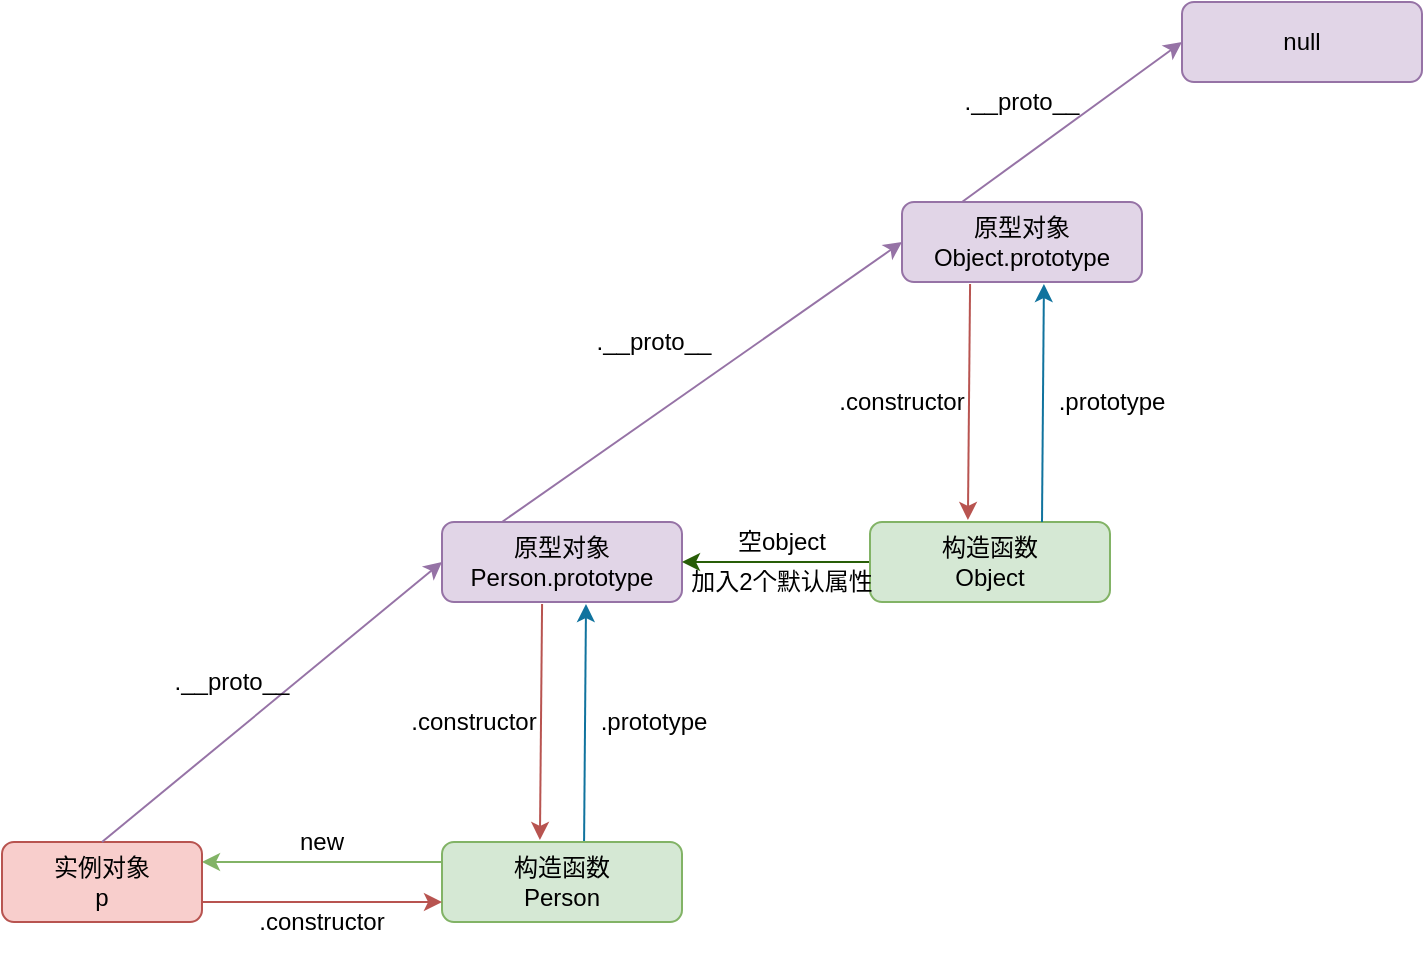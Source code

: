 <mxfile version="20.8.16" type="device"><diagram id="Ed7ZIexu5s1mp6d3kqyb" name="Page-1"><mxGraphModel dx="954" dy="1759" grid="1" gridSize="10" guides="1" tooltips="1" connect="1" arrows="1" fold="1" page="1" pageScale="1" pageWidth="827" pageHeight="1169" math="0" shadow="0"><root><mxCell id="0"/><mxCell id="1" parent="0"/><mxCell id="iTlgRpWv4HO870X7oeb4-7" value=".prototype" style="text;html=1;strokeColor=none;fillColor=none;align=center;verticalAlign=middle;whiteSpace=wrap;rounded=0;" parent="1" vertex="1"><mxGeometry x="456" y="320" width="60" height="20" as="geometry"/></mxCell><mxCell id="iTlgRpWv4HO870X7oeb4-8" value=".constructor" style="text;html=1;strokeColor=none;fillColor=none;align=center;verticalAlign=middle;whiteSpace=wrap;rounded=0;" parent="1" vertex="1"><mxGeometry x="366" y="320" width="60" height="20" as="geometry"/></mxCell><mxCell id="iTlgRpWv4HO870X7oeb4-23" value="原型对象&lt;br&gt;Person.prototype" style="rounded=1;whiteSpace=wrap;html=1;fillColor=#e1d5e7;strokeColor=#9673a6;" parent="1" vertex="1"><mxGeometry x="380" y="230" width="120" height="40" as="geometry"/></mxCell><mxCell id="iTlgRpWv4HO870X7oeb4-25" value="" style="endArrow=classic;html=1;exitX=0.592;exitY=0;exitDx=0;exitDy=0;fillColor=#b1ddf0;strokeColor=#10739e;exitPerimeter=0;entryX=0.6;entryY=1.025;entryDx=0;entryDy=0;entryPerimeter=0;" parent="1" target="iTlgRpWv4HO870X7oeb4-23" edge="1"><mxGeometry width="50" height="50" relative="1" as="geometry"><mxPoint x="451.04" y="390" as="sourcePoint"/><mxPoint x="470" y="230" as="targetPoint"/></mxGeometry></mxCell><mxCell id="cE04QJzlrV_8oIgy1_4r-4" value="" style="endArrow=classic;html=1;rounded=0;exitX=0.417;exitY=1.025;exitDx=0;exitDy=0;fillColor=#f8cecc;strokeColor=#b85450;entryX=0.408;entryY=-0.025;entryDx=0;entryDy=0;entryPerimeter=0;exitPerimeter=0;" parent="1" source="iTlgRpWv4HO870X7oeb4-23" edge="1"><mxGeometry width="50" height="50" relative="1" as="geometry"><mxPoint x="190" y="340" as="sourcePoint"/><mxPoint x="428.96" y="389" as="targetPoint"/></mxGeometry></mxCell><mxCell id="MS21WHIQ8eIV37LJQQ5N-22" value="构造函数&lt;br&gt;Person" style="rounded=1;whiteSpace=wrap;html=1;fillColor=#d5e8d4;strokeColor=#82b366;" parent="1" vertex="1"><mxGeometry x="380" y="390" width="120" height="40" as="geometry"/></mxCell><mxCell id="MS21WHIQ8eIV37LJQQ5N-23" value=".constructor" style="text;html=1;strokeColor=none;fillColor=none;align=center;verticalAlign=middle;whiteSpace=wrap;rounded=0;" parent="1" vertex="1"><mxGeometry x="285" y="420" width="70" height="20" as="geometry"/></mxCell><mxCell id="MS21WHIQ8eIV37LJQQ5N-24" value="" style="endArrow=classic;html=1;rounded=0;entryX=0;entryY=0.75;entryDx=0;entryDy=0;fillColor=#f8cecc;strokeColor=#b85450;exitX=1;exitY=0.75;exitDx=0;exitDy=0;" parent="1" source="MS21WHIQ8eIV37LJQQ5N-28" target="MS21WHIQ8eIV37LJQQ5N-22" edge="1"><mxGeometry width="50" height="50" relative="1" as="geometry"><mxPoint x="320" y="420" as="sourcePoint"/><mxPoint x="500" y="540" as="targetPoint"/></mxGeometry></mxCell><mxCell id="MS21WHIQ8eIV37LJQQ5N-25" value="" style="endArrow=classic;html=1;rounded=0;entryX=1;entryY=0.25;entryDx=0;entryDy=0;exitX=0;exitY=0.25;exitDx=0;exitDy=0;fillColor=#d5e8d4;strokeColor=#82b366;" parent="1" source="MS21WHIQ8eIV37LJQQ5N-22" target="MS21WHIQ8eIV37LJQQ5N-28" edge="1"><mxGeometry width="50" height="50" relative="1" as="geometry"><mxPoint x="160" y="560" as="sourcePoint"/><mxPoint x="160" y="400" as="targetPoint"/></mxGeometry></mxCell><mxCell id="MS21WHIQ8eIV37LJQQ5N-26" value="new" style="text;html=1;strokeColor=none;fillColor=none;align=center;verticalAlign=middle;whiteSpace=wrap;rounded=0;" parent="1" vertex="1"><mxGeometry x="290" y="380" width="60" height="20" as="geometry"/></mxCell><mxCell id="MS21WHIQ8eIV37LJQQ5N-28" value="实例对象&lt;br&gt;p" style="rounded=1;whiteSpace=wrap;html=1;fillColor=#f8cecc;strokeColor=#b85450;" parent="1" vertex="1"><mxGeometry x="160" y="390" width="100" height="40" as="geometry"/></mxCell><mxCell id="MS21WHIQ8eIV37LJQQ5N-30" value="" style="endArrow=classic;html=1;rounded=0;exitX=0.5;exitY=0;exitDx=0;exitDy=0;entryX=0;entryY=0.5;entryDx=0;entryDy=0;fillColor=#e1d5e7;strokeColor=#9673a6;" parent="1" source="MS21WHIQ8eIV37LJQQ5N-28" target="iTlgRpWv4HO870X7oeb4-23" edge="1"><mxGeometry width="50" height="50" relative="1" as="geometry"><mxPoint x="310" y="340" as="sourcePoint"/><mxPoint x="430" y="280" as="targetPoint"/></mxGeometry></mxCell><mxCell id="rp9Slu6BB1xbOUMG94XQ-2" value=".__proto__" style="text;html=1;strokeColor=none;fillColor=none;align=center;verticalAlign=middle;whiteSpace=wrap;rounded=0;" parent="1" vertex="1"><mxGeometry x="245" y="300" width="60" height="20" as="geometry"/></mxCell><mxCell id="q0lsTRHJAQ7qS2ysP0oC-1" style="edgeStyle=orthogonalEdgeStyle;rounded=0;orthogonalLoop=1;jettySize=auto;html=1;exitX=0.5;exitY=1;exitDx=0;exitDy=0;" parent="1" source="MS21WHIQ8eIV37LJQQ5N-23" target="MS21WHIQ8eIV37LJQQ5N-23" edge="1"><mxGeometry relative="1" as="geometry"/></mxCell><mxCell id="O_W1icvKeimt-EpPXJyI-1" value="原型对象&lt;br&gt;Object.prototype" style="rounded=1;whiteSpace=wrap;html=1;fillColor=#e1d5e7;strokeColor=#9673a6;" vertex="1" parent="1"><mxGeometry x="610" y="70" width="120" height="40" as="geometry"/></mxCell><mxCell id="O_W1icvKeimt-EpPXJyI-2" value="" style="endArrow=classic;html=1;rounded=0;exitX=0.25;exitY=0;exitDx=0;exitDy=0;entryX=0;entryY=0.5;entryDx=0;entryDy=0;fillColor=#e1d5e7;strokeColor=#9673a6;" edge="1" parent="1" source="iTlgRpWv4HO870X7oeb4-23" target="O_W1icvKeimt-EpPXJyI-1"><mxGeometry width="50" height="50" relative="1" as="geometry"><mxPoint x="470" y="180" as="sourcePoint"/><mxPoint x="520" y="130" as="targetPoint"/></mxGeometry></mxCell><mxCell id="O_W1icvKeimt-EpPXJyI-3" value=".__proto__" style="text;html=1;strokeColor=none;fillColor=none;align=center;verticalAlign=middle;whiteSpace=wrap;rounded=0;" vertex="1" parent="1"><mxGeometry x="456" y="130" width="60" height="20" as="geometry"/></mxCell><mxCell id="O_W1icvKeimt-EpPXJyI-4" value="null" style="rounded=1;whiteSpace=wrap;html=1;fillColor=#e1d5e7;strokeColor=#9673a6;" vertex="1" parent="1"><mxGeometry x="750" y="-30" width="120" height="40" as="geometry"/></mxCell><mxCell id="O_W1icvKeimt-EpPXJyI-5" value="" style="endArrow=classic;html=1;rounded=0;exitX=0.25;exitY=0;exitDx=0;exitDy=0;entryX=0;entryY=0.5;entryDx=0;entryDy=0;fillColor=#e1d5e7;strokeColor=#9673a6;" edge="1" parent="1" source="O_W1icvKeimt-EpPXJyI-1" target="O_W1icvKeimt-EpPXJyI-4"><mxGeometry width="50" height="50" relative="1" as="geometry"><mxPoint x="420" y="240" as="sourcePoint"/><mxPoint x="620" y="90" as="targetPoint"/></mxGeometry></mxCell><mxCell id="O_W1icvKeimt-EpPXJyI-6" value=".__proto__" style="text;html=1;strokeColor=none;fillColor=none;align=center;verticalAlign=middle;whiteSpace=wrap;rounded=0;" vertex="1" parent="1"><mxGeometry x="640" y="10" width="60" height="20" as="geometry"/></mxCell><mxCell id="O_W1icvKeimt-EpPXJyI-8" value=".constructor" style="text;html=1;strokeColor=none;fillColor=none;align=center;verticalAlign=middle;whiteSpace=wrap;rounded=0;" vertex="1" parent="1"><mxGeometry x="580" y="160" width="60" height="20" as="geometry"/></mxCell><mxCell id="O_W1icvKeimt-EpPXJyI-9" value="" style="endArrow=classic;html=1;rounded=0;exitX=0.417;exitY=1.025;exitDx=0;exitDy=0;fillColor=#f8cecc;strokeColor=#b85450;entryX=0.408;entryY=-0.025;entryDx=0;entryDy=0;entryPerimeter=0;exitPerimeter=0;" edge="1" parent="1"><mxGeometry width="50" height="50" relative="1" as="geometry"><mxPoint x="644.04" y="111" as="sourcePoint"/><mxPoint x="642.96" y="229" as="targetPoint"/></mxGeometry></mxCell><mxCell id="O_W1icvKeimt-EpPXJyI-13" style="edgeStyle=orthogonalEdgeStyle;rounded=0;orthogonalLoop=1;jettySize=auto;html=1;fillColor=#d5e8d4;strokeColor=#285e08;" edge="1" parent="1" source="O_W1icvKeimt-EpPXJyI-10"><mxGeometry relative="1" as="geometry"><mxPoint x="500" y="250" as="targetPoint"/></mxGeometry></mxCell><mxCell id="O_W1icvKeimt-EpPXJyI-10" value="构造函数&lt;br&gt;Object" style="rounded=1;whiteSpace=wrap;html=1;fillColor=#d5e8d4;strokeColor=#82b366;" vertex="1" parent="1"><mxGeometry x="594" y="230" width="120" height="40" as="geometry"/></mxCell><mxCell id="O_W1icvKeimt-EpPXJyI-11" value=".prototype" style="text;html=1;strokeColor=none;fillColor=none;align=center;verticalAlign=middle;whiteSpace=wrap;rounded=0;" vertex="1" parent="1"><mxGeometry x="684.96" y="160" width="60" height="20" as="geometry"/></mxCell><mxCell id="O_W1icvKeimt-EpPXJyI-12" value="" style="endArrow=classic;html=1;exitX=0.592;exitY=0;exitDx=0;exitDy=0;fillColor=#b1ddf0;strokeColor=#10739e;exitPerimeter=0;entryX=0.6;entryY=1.025;entryDx=0;entryDy=0;entryPerimeter=0;" edge="1" parent="1"><mxGeometry width="50" height="50" relative="1" as="geometry"><mxPoint x="680" y="230" as="sourcePoint"/><mxPoint x="680.96" y="111" as="targetPoint"/></mxGeometry></mxCell><mxCell id="O_W1icvKeimt-EpPXJyI-14" value="空object" style="text;html=1;strokeColor=none;fillColor=none;align=center;verticalAlign=middle;whiteSpace=wrap;rounded=0;" vertex="1" parent="1"><mxGeometry x="520" y="230" width="60" height="20" as="geometry"/></mxCell><mxCell id="O_W1icvKeimt-EpPXJyI-15" value="加入2个默认属性" style="text;html=1;strokeColor=none;fillColor=none;align=center;verticalAlign=middle;whiteSpace=wrap;rounded=0;" vertex="1" parent="1"><mxGeometry x="500" y="250" width="100" height="20" as="geometry"/></mxCell></root></mxGraphModel></diagram></mxfile>